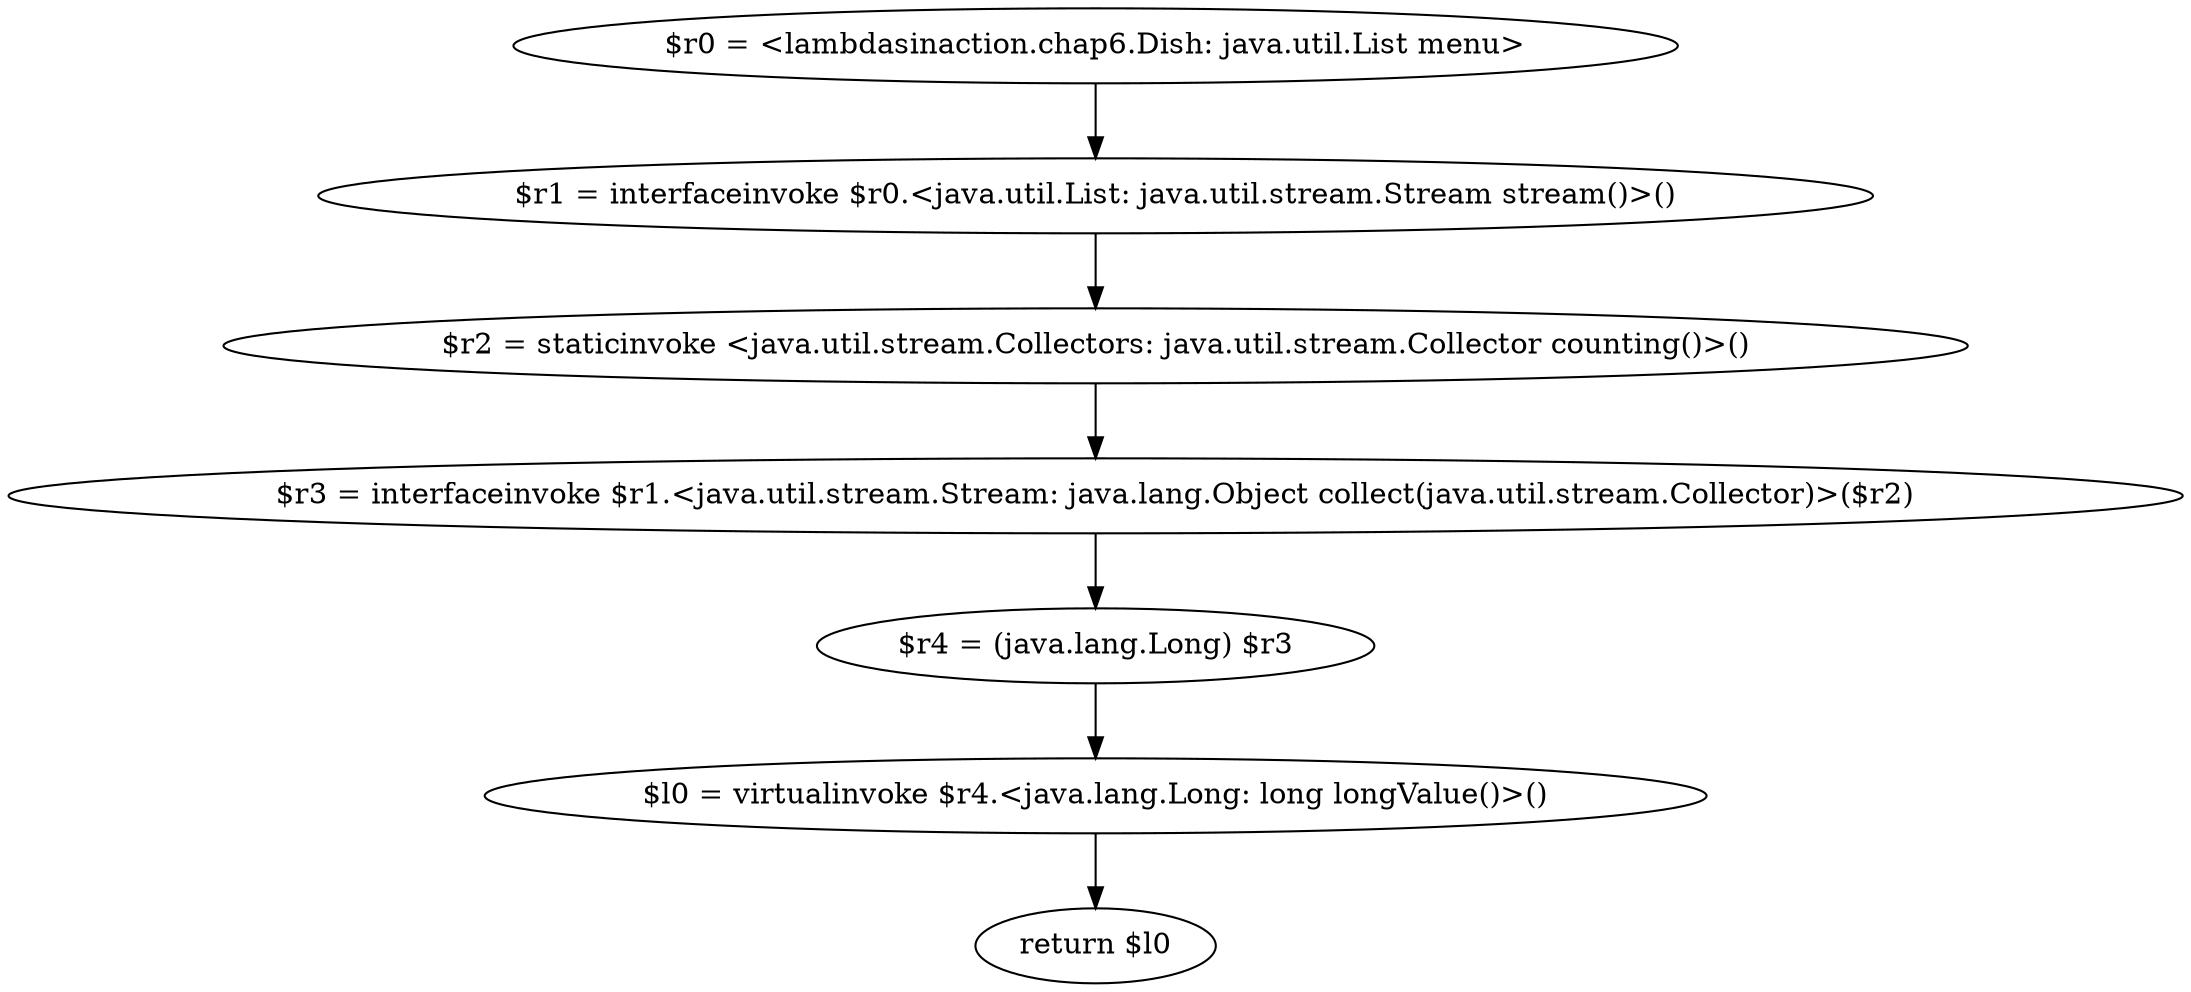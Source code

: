 digraph "unitGraph" {
    "$r0 = <lambdasinaction.chap6.Dish: java.util.List menu>"
    "$r1 = interfaceinvoke $r0.<java.util.List: java.util.stream.Stream stream()>()"
    "$r2 = staticinvoke <java.util.stream.Collectors: java.util.stream.Collector counting()>()"
    "$r3 = interfaceinvoke $r1.<java.util.stream.Stream: java.lang.Object collect(java.util.stream.Collector)>($r2)"
    "$r4 = (java.lang.Long) $r3"
    "$l0 = virtualinvoke $r4.<java.lang.Long: long longValue()>()"
    "return $l0"
    "$r0 = <lambdasinaction.chap6.Dish: java.util.List menu>"->"$r1 = interfaceinvoke $r0.<java.util.List: java.util.stream.Stream stream()>()";
    "$r1 = interfaceinvoke $r0.<java.util.List: java.util.stream.Stream stream()>()"->"$r2 = staticinvoke <java.util.stream.Collectors: java.util.stream.Collector counting()>()";
    "$r2 = staticinvoke <java.util.stream.Collectors: java.util.stream.Collector counting()>()"->"$r3 = interfaceinvoke $r1.<java.util.stream.Stream: java.lang.Object collect(java.util.stream.Collector)>($r2)";
    "$r3 = interfaceinvoke $r1.<java.util.stream.Stream: java.lang.Object collect(java.util.stream.Collector)>($r2)"->"$r4 = (java.lang.Long) $r3";
    "$r4 = (java.lang.Long) $r3"->"$l0 = virtualinvoke $r4.<java.lang.Long: long longValue()>()";
    "$l0 = virtualinvoke $r4.<java.lang.Long: long longValue()>()"->"return $l0";
}

